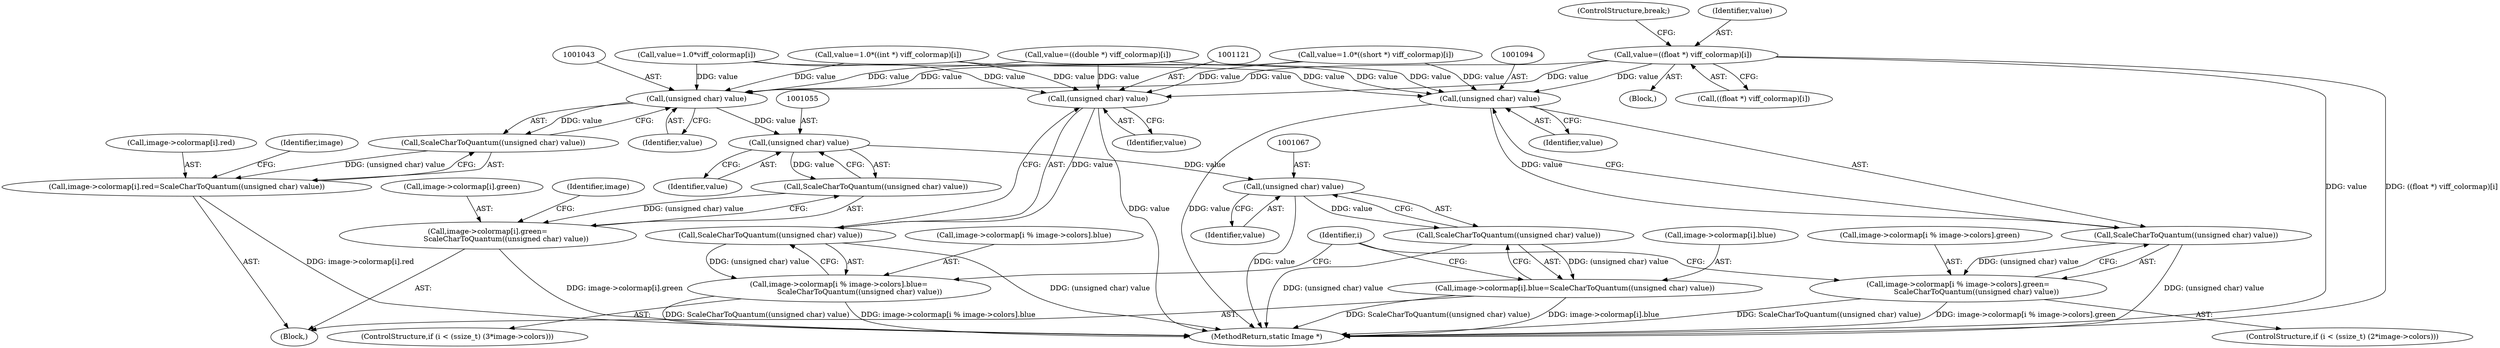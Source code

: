 digraph "0_ImageMagick_134463b926fa965571aa4febd61b810be5e7da05_0@array" {
"1000998" [label="(Call,value=((float *) viff_colormap)[i])"];
"1001042" [label="(Call,(unsigned char) value)"];
"1001041" [label="(Call,ScaleCharToQuantum((unsigned char) value))"];
"1001033" [label="(Call,image->colormap[i].red=ScaleCharToQuantum((unsigned char) value))"];
"1001054" [label="(Call,(unsigned char) value)"];
"1001053" [label="(Call,ScaleCharToQuantum((unsigned char) value))"];
"1001045" [label="(Call,image->colormap[i].green=\n                ScaleCharToQuantum((unsigned char) value))"];
"1001066" [label="(Call,(unsigned char) value)"];
"1001065" [label="(Call,ScaleCharToQuantum((unsigned char) value))"];
"1001057" [label="(Call,image->colormap[i].blue=ScaleCharToQuantum((unsigned char) value))"];
"1001093" [label="(Call,(unsigned char) value)"];
"1001092" [label="(Call,ScaleCharToQuantum((unsigned char) value))"];
"1001080" [label="(Call,image->colormap[i % image->colors].green=\n                ScaleCharToQuantum((unsigned char) value))"];
"1001120" [label="(Call,(unsigned char) value)"];
"1001119" [label="(Call,ScaleCharToQuantum((unsigned char) value))"];
"1001107" [label="(Call,image->colormap[i % image->colors].blue=\n                  ScaleCharToQuantum((unsigned char) value))"];
"1001007" [label="(Call,value=((double *) viff_colormap)[i])"];
"1000974" [label="(Block,)"];
"1001005" [label="(ControlStructure,break;)"];
"1000987" [label="(Call,value=1.0*((int *) viff_colormap)[i])"];
"1001097" [label="(ControlStructure,if (i < (ssize_t) (3*image->colors)))"];
"1001122" [label="(Identifier,value)"];
"1000966" [label="(Identifier,i)"];
"1002370" [label="(MethodReturn,static Image *)"];
"1001081" [label="(Call,image->colormap[i % image->colors].green)"];
"1001093" [label="(Call,(unsigned char) value)"];
"1001080" [label="(Call,image->colormap[i % image->colors].green=\n                ScaleCharToQuantum((unsigned char) value))"];
"1001046" [label="(Call,image->colormap[i].green)"];
"1000976" [label="(Call,value=1.0*((short *) viff_colormap)[i])"];
"1001032" [label="(Block,)"];
"1001056" [label="(Identifier,value)"];
"1001041" [label="(Call,ScaleCharToQuantum((unsigned char) value))"];
"1001068" [label="(Identifier,value)"];
"1001045" [label="(Call,image->colormap[i].green=\n                ScaleCharToQuantum((unsigned char) value))"];
"1001095" [label="(Identifier,value)"];
"1001066" [label="(Call,(unsigned char) value)"];
"1001033" [label="(Call,image->colormap[i].red=ScaleCharToQuantum((unsigned char) value))"];
"1001000" [label="(Call,((float *) viff_colormap)[i])"];
"1001057" [label="(Call,image->colormap[i].blue=ScaleCharToQuantum((unsigned char) value))"];
"1001016" [label="(Call,value=1.0*viff_colormap[i])"];
"1000998" [label="(Call,value=((float *) viff_colormap)[i])"];
"1001108" [label="(Call,image->colormap[i % image->colors].blue)"];
"1001107" [label="(Call,image->colormap[i % image->colors].blue=\n                  ScaleCharToQuantum((unsigned char) value))"];
"1001058" [label="(Call,image->colormap[i].blue)"];
"1001049" [label="(Identifier,image)"];
"1001061" [label="(Identifier,image)"];
"1001070" [label="(ControlStructure,if (i < (ssize_t) (2*image->colors)))"];
"1001092" [label="(Call,ScaleCharToQuantum((unsigned char) value))"];
"1001120" [label="(Call,(unsigned char) value)"];
"1001034" [label="(Call,image->colormap[i].red)"];
"1001065" [label="(Call,ScaleCharToQuantum((unsigned char) value))"];
"1001119" [label="(Call,ScaleCharToQuantum((unsigned char) value))"];
"1001044" [label="(Identifier,value)"];
"1000999" [label="(Identifier,value)"];
"1001042" [label="(Call,(unsigned char) value)"];
"1001054" [label="(Call,(unsigned char) value)"];
"1001053" [label="(Call,ScaleCharToQuantum((unsigned char) value))"];
"1000998" -> "1000974"  [label="AST: "];
"1000998" -> "1001000"  [label="CFG: "];
"1000999" -> "1000998"  [label="AST: "];
"1001000" -> "1000998"  [label="AST: "];
"1001005" -> "1000998"  [label="CFG: "];
"1000998" -> "1002370"  [label="DDG: value"];
"1000998" -> "1002370"  [label="DDG: ((float *) viff_colormap)[i]"];
"1000998" -> "1001042"  [label="DDG: value"];
"1000998" -> "1001093"  [label="DDG: value"];
"1000998" -> "1001120"  [label="DDG: value"];
"1001042" -> "1001041"  [label="AST: "];
"1001042" -> "1001044"  [label="CFG: "];
"1001043" -> "1001042"  [label="AST: "];
"1001044" -> "1001042"  [label="AST: "];
"1001041" -> "1001042"  [label="CFG: "];
"1001042" -> "1001041"  [label="DDG: value"];
"1000987" -> "1001042"  [label="DDG: value"];
"1001007" -> "1001042"  [label="DDG: value"];
"1000976" -> "1001042"  [label="DDG: value"];
"1001016" -> "1001042"  [label="DDG: value"];
"1001042" -> "1001054"  [label="DDG: value"];
"1001041" -> "1001033"  [label="AST: "];
"1001033" -> "1001041"  [label="CFG: "];
"1001041" -> "1001033"  [label="DDG: (unsigned char) value"];
"1001033" -> "1001032"  [label="AST: "];
"1001034" -> "1001033"  [label="AST: "];
"1001049" -> "1001033"  [label="CFG: "];
"1001033" -> "1002370"  [label="DDG: image->colormap[i].red"];
"1001054" -> "1001053"  [label="AST: "];
"1001054" -> "1001056"  [label="CFG: "];
"1001055" -> "1001054"  [label="AST: "];
"1001056" -> "1001054"  [label="AST: "];
"1001053" -> "1001054"  [label="CFG: "];
"1001054" -> "1001053"  [label="DDG: value"];
"1001054" -> "1001066"  [label="DDG: value"];
"1001053" -> "1001045"  [label="AST: "];
"1001045" -> "1001053"  [label="CFG: "];
"1001053" -> "1001045"  [label="DDG: (unsigned char) value"];
"1001045" -> "1001032"  [label="AST: "];
"1001046" -> "1001045"  [label="AST: "];
"1001061" -> "1001045"  [label="CFG: "];
"1001045" -> "1002370"  [label="DDG: image->colormap[i].green"];
"1001066" -> "1001065"  [label="AST: "];
"1001066" -> "1001068"  [label="CFG: "];
"1001067" -> "1001066"  [label="AST: "];
"1001068" -> "1001066"  [label="AST: "];
"1001065" -> "1001066"  [label="CFG: "];
"1001066" -> "1002370"  [label="DDG: value"];
"1001066" -> "1001065"  [label="DDG: value"];
"1001065" -> "1001057"  [label="AST: "];
"1001057" -> "1001065"  [label="CFG: "];
"1001065" -> "1002370"  [label="DDG: (unsigned char) value"];
"1001065" -> "1001057"  [label="DDG: (unsigned char) value"];
"1001057" -> "1001032"  [label="AST: "];
"1001058" -> "1001057"  [label="AST: "];
"1000966" -> "1001057"  [label="CFG: "];
"1001057" -> "1002370"  [label="DDG: image->colormap[i].blue"];
"1001057" -> "1002370"  [label="DDG: ScaleCharToQuantum((unsigned char) value)"];
"1001093" -> "1001092"  [label="AST: "];
"1001093" -> "1001095"  [label="CFG: "];
"1001094" -> "1001093"  [label="AST: "];
"1001095" -> "1001093"  [label="AST: "];
"1001092" -> "1001093"  [label="CFG: "];
"1001093" -> "1002370"  [label="DDG: value"];
"1001093" -> "1001092"  [label="DDG: value"];
"1000987" -> "1001093"  [label="DDG: value"];
"1001007" -> "1001093"  [label="DDG: value"];
"1000976" -> "1001093"  [label="DDG: value"];
"1001016" -> "1001093"  [label="DDG: value"];
"1001092" -> "1001080"  [label="AST: "];
"1001080" -> "1001092"  [label="CFG: "];
"1001092" -> "1002370"  [label="DDG: (unsigned char) value"];
"1001092" -> "1001080"  [label="DDG: (unsigned char) value"];
"1001080" -> "1001070"  [label="AST: "];
"1001081" -> "1001080"  [label="AST: "];
"1000966" -> "1001080"  [label="CFG: "];
"1001080" -> "1002370"  [label="DDG: ScaleCharToQuantum((unsigned char) value)"];
"1001080" -> "1002370"  [label="DDG: image->colormap[i % image->colors].green"];
"1001120" -> "1001119"  [label="AST: "];
"1001120" -> "1001122"  [label="CFG: "];
"1001121" -> "1001120"  [label="AST: "];
"1001122" -> "1001120"  [label="AST: "];
"1001119" -> "1001120"  [label="CFG: "];
"1001120" -> "1002370"  [label="DDG: value"];
"1001120" -> "1001119"  [label="DDG: value"];
"1000987" -> "1001120"  [label="DDG: value"];
"1001007" -> "1001120"  [label="DDG: value"];
"1000976" -> "1001120"  [label="DDG: value"];
"1001016" -> "1001120"  [label="DDG: value"];
"1001119" -> "1001107"  [label="AST: "];
"1001107" -> "1001119"  [label="CFG: "];
"1001119" -> "1002370"  [label="DDG: (unsigned char) value"];
"1001119" -> "1001107"  [label="DDG: (unsigned char) value"];
"1001107" -> "1001097"  [label="AST: "];
"1001108" -> "1001107"  [label="AST: "];
"1000966" -> "1001107"  [label="CFG: "];
"1001107" -> "1002370"  [label="DDG: image->colormap[i % image->colors].blue"];
"1001107" -> "1002370"  [label="DDG: ScaleCharToQuantum((unsigned char) value)"];
}
